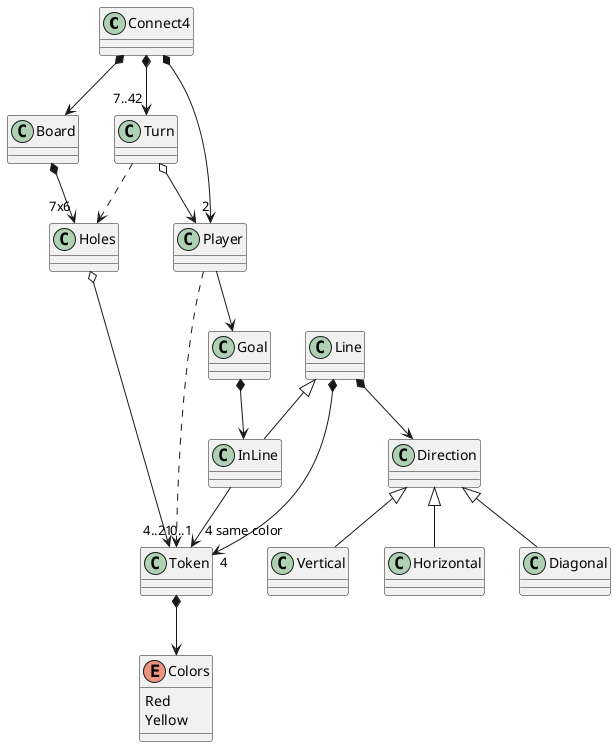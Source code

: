 @startuml
class Connect4
class Board
class Token
class Turn
class Player
class Holes
class Goal
class InLine
class Line
class Direction
enum Colors{
Red
Yellow
}

Connect4 *--> Board
Connect4 *--> "2" Player
Connect4 *--> "7..42" Turn
Player --> Goal

Goal *--> InLine



Direction <|-- Vertical
Direction <|-- Horizontal
Direction <|-- Diagonal

Line <|-- InLine

Line *--> "4" Token

Line *--> Direction

InLine --> "4 same color" Token 


Turn o--> Player
Turn ..> Holes


Board *--> "7x6" Holes

Holes o--> "0..1" Token

Player ..> "4..21" Token

Token *--> Colors
@enduml